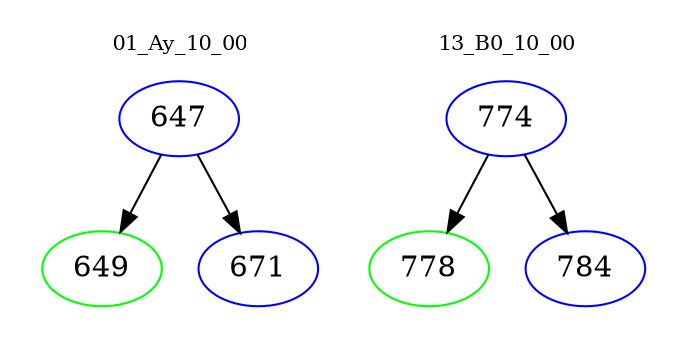 digraph{
subgraph cluster_0 {
color = white
label = "01_Ay_10_00";
fontsize=10;
T0_647 [label="647", color="blue"]
T0_647 -> T0_649 [color="black"]
T0_649 [label="649", color="green"]
T0_647 -> T0_671 [color="black"]
T0_671 [label="671", color="blue"]
}
subgraph cluster_1 {
color = white
label = "13_B0_10_00";
fontsize=10;
T1_774 [label="774", color="blue"]
T1_774 -> T1_778 [color="black"]
T1_778 [label="778", color="green"]
T1_774 -> T1_784 [color="black"]
T1_784 [label="784", color="blue"]
}
}
